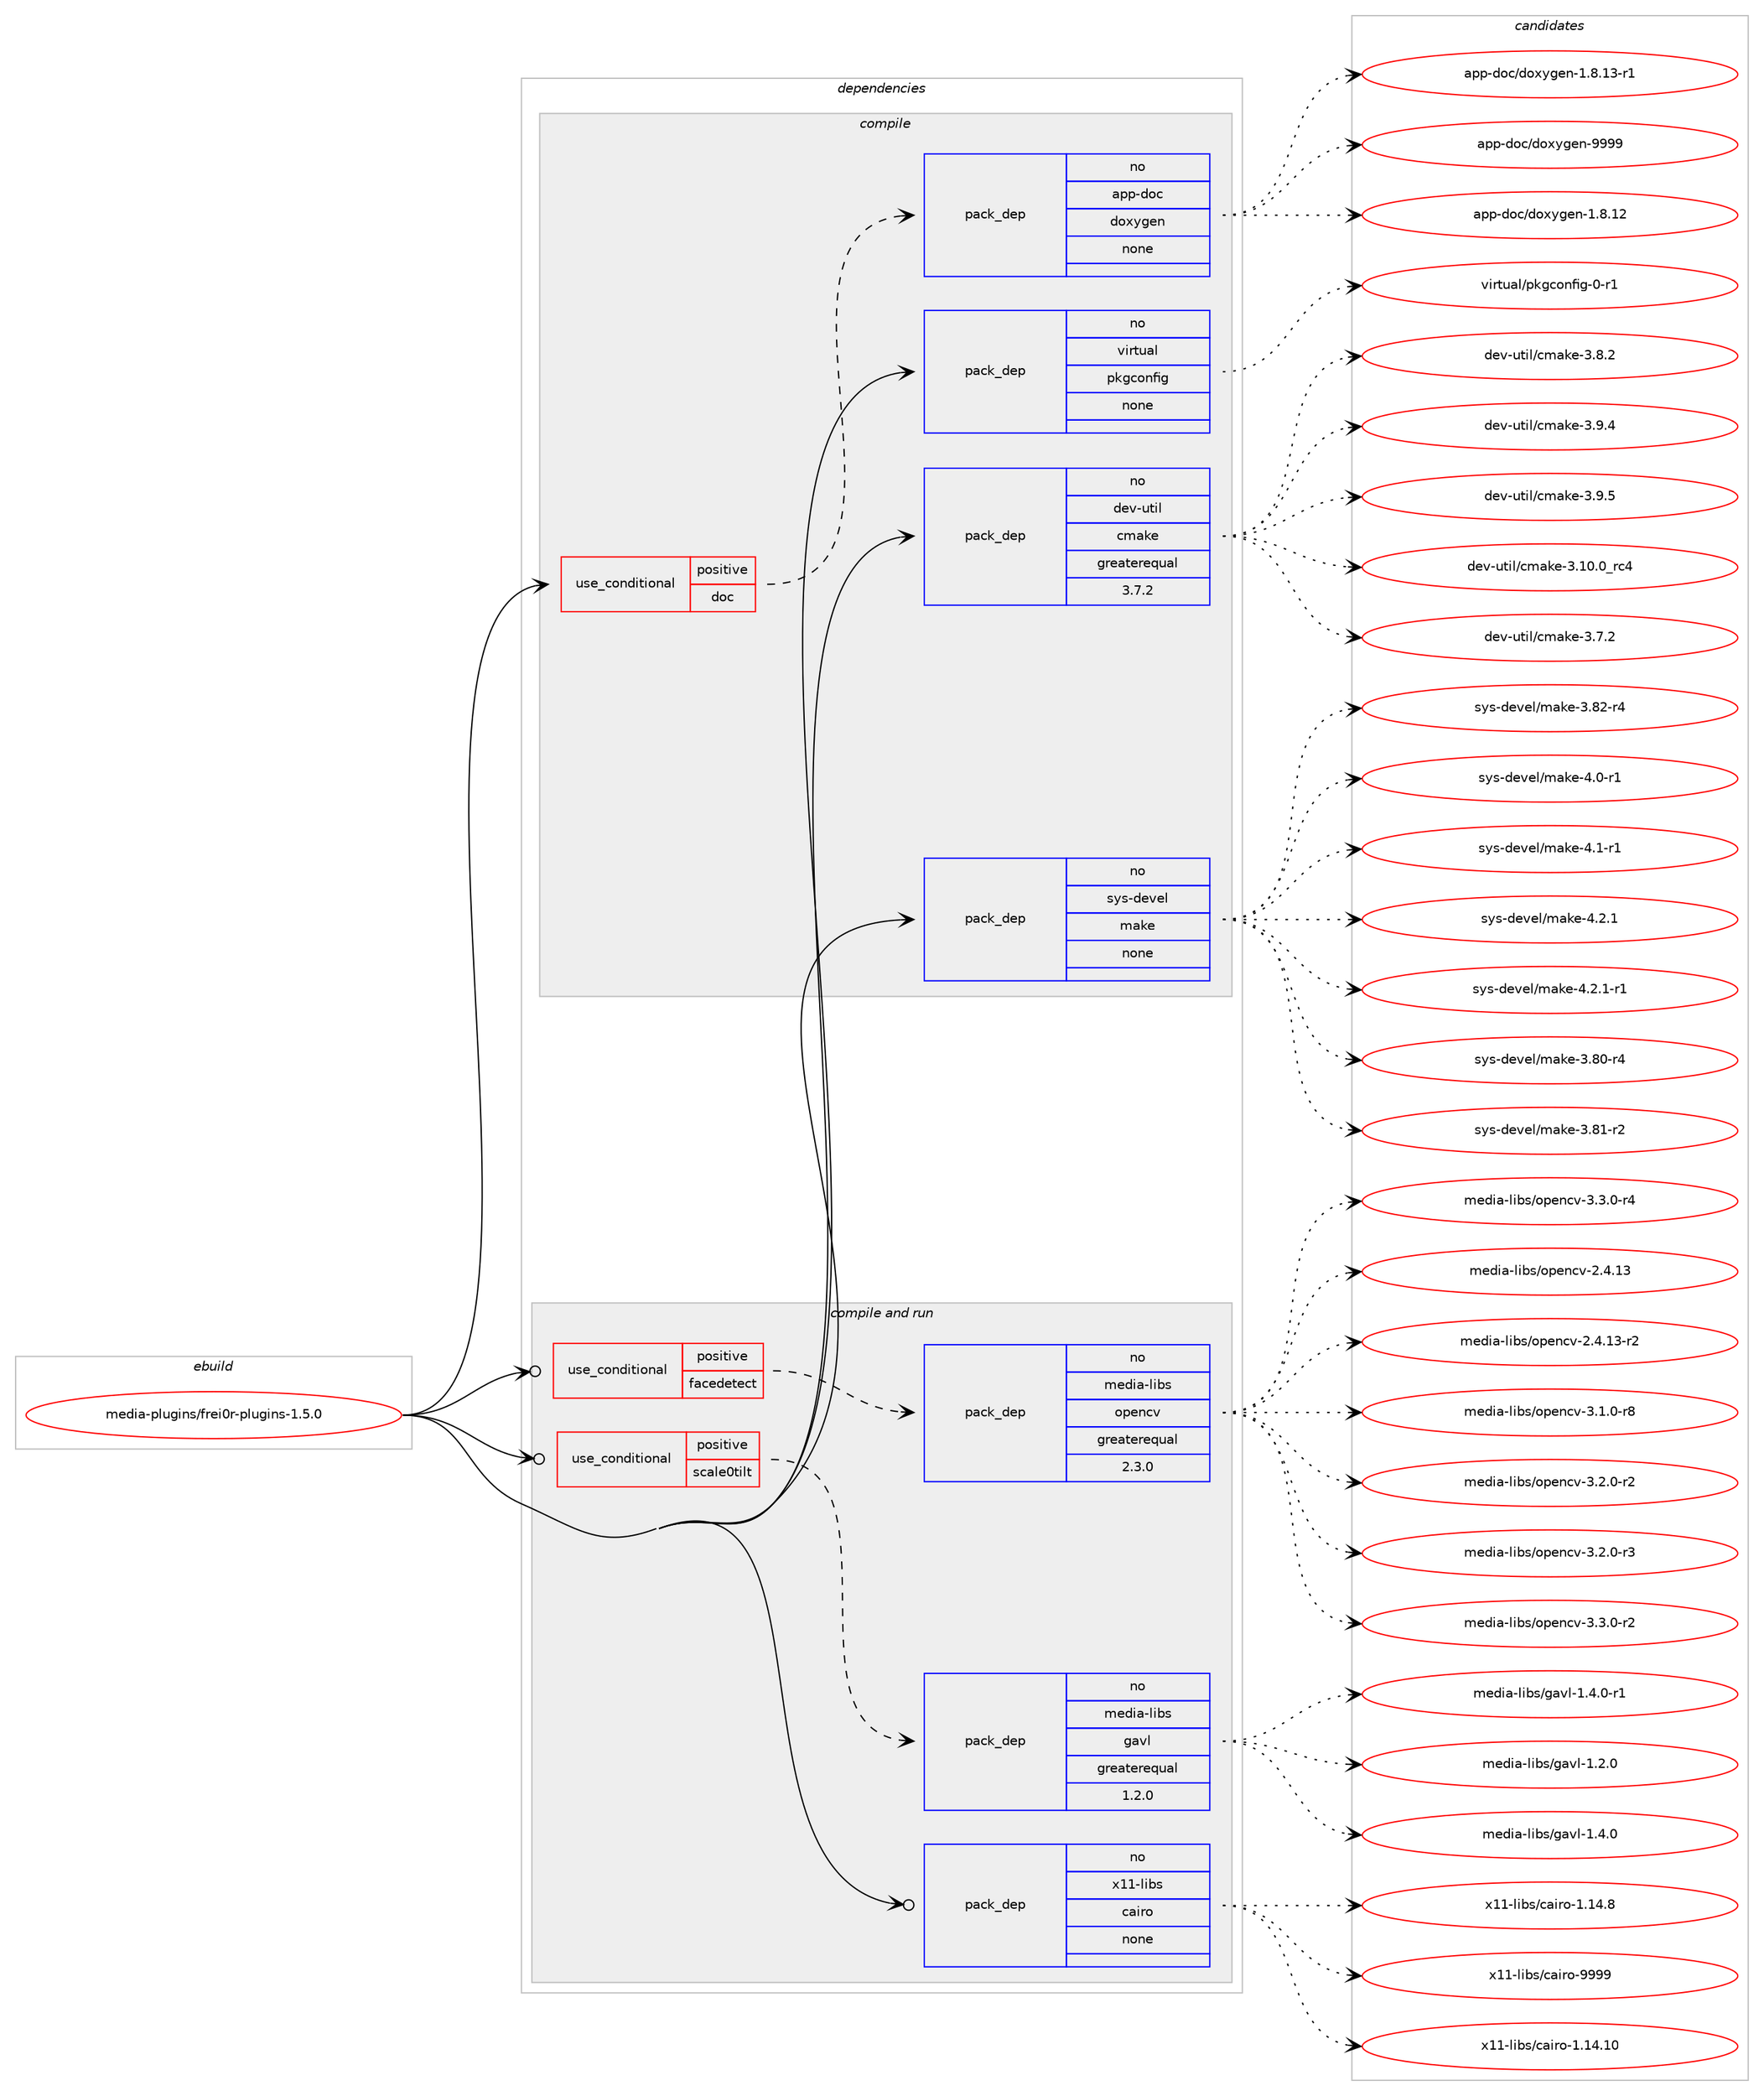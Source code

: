 digraph prolog {

# *************
# Graph options
# *************

newrank=true;
concentrate=true;
compound=true;
graph [rankdir=LR,fontname=Helvetica,fontsize=10,ranksep=1.5];#, ranksep=2.5, nodesep=0.2];
edge  [arrowhead=vee];
node  [fontname=Helvetica,fontsize=10];

# **********
# The ebuild
# **********

subgraph cluster_leftcol {
color=gray;
rank=same;
label=<<i>ebuild</i>>;
id [label="media-plugins/frei0r-plugins-1.5.0", color=red, width=4, href="../media-plugins/frei0r-plugins-1.5.0.svg"];
}

# ****************
# The dependencies
# ****************

subgraph cluster_midcol {
color=gray;
label=<<i>dependencies</i>>;
subgraph cluster_compile {
fillcolor="#eeeeee";
style=filled;
label=<<i>compile</i>>;
subgraph cond92082 {
dependency372298 [label=<<TABLE BORDER="0" CELLBORDER="1" CELLSPACING="0" CELLPADDING="4"><TR><TD ROWSPAN="3" CELLPADDING="10">use_conditional</TD></TR><TR><TD>positive</TD></TR><TR><TD>doc</TD></TR></TABLE>>, shape=none, color=red];
subgraph pack274244 {
dependency372299 [label=<<TABLE BORDER="0" CELLBORDER="1" CELLSPACING="0" CELLPADDING="4" WIDTH="220"><TR><TD ROWSPAN="6" CELLPADDING="30">pack_dep</TD></TR><TR><TD WIDTH="110">no</TD></TR><TR><TD>app-doc</TD></TR><TR><TD>doxygen</TD></TR><TR><TD>none</TD></TR><TR><TD></TD></TR></TABLE>>, shape=none, color=blue];
}
dependency372298:e -> dependency372299:w [weight=20,style="dashed",arrowhead="vee"];
}
id:e -> dependency372298:w [weight=20,style="solid",arrowhead="vee"];
subgraph pack274245 {
dependency372300 [label=<<TABLE BORDER="0" CELLBORDER="1" CELLSPACING="0" CELLPADDING="4" WIDTH="220"><TR><TD ROWSPAN="6" CELLPADDING="30">pack_dep</TD></TR><TR><TD WIDTH="110">no</TD></TR><TR><TD>dev-util</TD></TR><TR><TD>cmake</TD></TR><TR><TD>greaterequal</TD></TR><TR><TD>3.7.2</TD></TR></TABLE>>, shape=none, color=blue];
}
id:e -> dependency372300:w [weight=20,style="solid",arrowhead="vee"];
subgraph pack274246 {
dependency372301 [label=<<TABLE BORDER="0" CELLBORDER="1" CELLSPACING="0" CELLPADDING="4" WIDTH="220"><TR><TD ROWSPAN="6" CELLPADDING="30">pack_dep</TD></TR><TR><TD WIDTH="110">no</TD></TR><TR><TD>sys-devel</TD></TR><TR><TD>make</TD></TR><TR><TD>none</TD></TR><TR><TD></TD></TR></TABLE>>, shape=none, color=blue];
}
id:e -> dependency372301:w [weight=20,style="solid",arrowhead="vee"];
subgraph pack274247 {
dependency372302 [label=<<TABLE BORDER="0" CELLBORDER="1" CELLSPACING="0" CELLPADDING="4" WIDTH="220"><TR><TD ROWSPAN="6" CELLPADDING="30">pack_dep</TD></TR><TR><TD WIDTH="110">no</TD></TR><TR><TD>virtual</TD></TR><TR><TD>pkgconfig</TD></TR><TR><TD>none</TD></TR><TR><TD></TD></TR></TABLE>>, shape=none, color=blue];
}
id:e -> dependency372302:w [weight=20,style="solid",arrowhead="vee"];
}
subgraph cluster_compileandrun {
fillcolor="#eeeeee";
style=filled;
label=<<i>compile and run</i>>;
subgraph cond92083 {
dependency372303 [label=<<TABLE BORDER="0" CELLBORDER="1" CELLSPACING="0" CELLPADDING="4"><TR><TD ROWSPAN="3" CELLPADDING="10">use_conditional</TD></TR><TR><TD>positive</TD></TR><TR><TD>facedetect</TD></TR></TABLE>>, shape=none, color=red];
subgraph pack274248 {
dependency372304 [label=<<TABLE BORDER="0" CELLBORDER="1" CELLSPACING="0" CELLPADDING="4" WIDTH="220"><TR><TD ROWSPAN="6" CELLPADDING="30">pack_dep</TD></TR><TR><TD WIDTH="110">no</TD></TR><TR><TD>media-libs</TD></TR><TR><TD>opencv</TD></TR><TR><TD>greaterequal</TD></TR><TR><TD>2.3.0</TD></TR></TABLE>>, shape=none, color=blue];
}
dependency372303:e -> dependency372304:w [weight=20,style="dashed",arrowhead="vee"];
}
id:e -> dependency372303:w [weight=20,style="solid",arrowhead="odotvee"];
subgraph cond92084 {
dependency372305 [label=<<TABLE BORDER="0" CELLBORDER="1" CELLSPACING="0" CELLPADDING="4"><TR><TD ROWSPAN="3" CELLPADDING="10">use_conditional</TD></TR><TR><TD>positive</TD></TR><TR><TD>scale0tilt</TD></TR></TABLE>>, shape=none, color=red];
subgraph pack274249 {
dependency372306 [label=<<TABLE BORDER="0" CELLBORDER="1" CELLSPACING="0" CELLPADDING="4" WIDTH="220"><TR><TD ROWSPAN="6" CELLPADDING="30">pack_dep</TD></TR><TR><TD WIDTH="110">no</TD></TR><TR><TD>media-libs</TD></TR><TR><TD>gavl</TD></TR><TR><TD>greaterequal</TD></TR><TR><TD>1.2.0</TD></TR></TABLE>>, shape=none, color=blue];
}
dependency372305:e -> dependency372306:w [weight=20,style="dashed",arrowhead="vee"];
}
id:e -> dependency372305:w [weight=20,style="solid",arrowhead="odotvee"];
subgraph pack274250 {
dependency372307 [label=<<TABLE BORDER="0" CELLBORDER="1" CELLSPACING="0" CELLPADDING="4" WIDTH="220"><TR><TD ROWSPAN="6" CELLPADDING="30">pack_dep</TD></TR><TR><TD WIDTH="110">no</TD></TR><TR><TD>x11-libs</TD></TR><TR><TD>cairo</TD></TR><TR><TD>none</TD></TR><TR><TD></TD></TR></TABLE>>, shape=none, color=blue];
}
id:e -> dependency372307:w [weight=20,style="solid",arrowhead="odotvee"];
}
subgraph cluster_run {
fillcolor="#eeeeee";
style=filled;
label=<<i>run</i>>;
}
}

# **************
# The candidates
# **************

subgraph cluster_choices {
rank=same;
color=gray;
label=<<i>candidates</i>>;

subgraph choice274244 {
color=black;
nodesep=1;
choice9711211245100111994710011112012110310111045494656464950 [label="app-doc/doxygen-1.8.12", color=red, width=4,href="../app-doc/doxygen-1.8.12.svg"];
choice97112112451001119947100111120121103101110454946564649514511449 [label="app-doc/doxygen-1.8.13-r1", color=red, width=4,href="../app-doc/doxygen-1.8.13-r1.svg"];
choice971121124510011199471001111201211031011104557575757 [label="app-doc/doxygen-9999", color=red, width=4,href="../app-doc/doxygen-9999.svg"];
dependency372299:e -> choice9711211245100111994710011112012110310111045494656464950:w [style=dotted,weight="100"];
dependency372299:e -> choice97112112451001119947100111120121103101110454946564649514511449:w [style=dotted,weight="100"];
dependency372299:e -> choice971121124510011199471001111201211031011104557575757:w [style=dotted,weight="100"];
}
subgraph choice274245 {
color=black;
nodesep=1;
choice1001011184511711610510847991099710710145514649484648951149952 [label="dev-util/cmake-3.10.0_rc4", color=red, width=4,href="../dev-util/cmake-3.10.0_rc4.svg"];
choice10010111845117116105108479910997107101455146554650 [label="dev-util/cmake-3.7.2", color=red, width=4,href="../dev-util/cmake-3.7.2.svg"];
choice10010111845117116105108479910997107101455146564650 [label="dev-util/cmake-3.8.2", color=red, width=4,href="../dev-util/cmake-3.8.2.svg"];
choice10010111845117116105108479910997107101455146574652 [label="dev-util/cmake-3.9.4", color=red, width=4,href="../dev-util/cmake-3.9.4.svg"];
choice10010111845117116105108479910997107101455146574653 [label="dev-util/cmake-3.9.5", color=red, width=4,href="../dev-util/cmake-3.9.5.svg"];
dependency372300:e -> choice1001011184511711610510847991099710710145514649484648951149952:w [style=dotted,weight="100"];
dependency372300:e -> choice10010111845117116105108479910997107101455146554650:w [style=dotted,weight="100"];
dependency372300:e -> choice10010111845117116105108479910997107101455146564650:w [style=dotted,weight="100"];
dependency372300:e -> choice10010111845117116105108479910997107101455146574652:w [style=dotted,weight="100"];
dependency372300:e -> choice10010111845117116105108479910997107101455146574653:w [style=dotted,weight="100"];
}
subgraph choice274246 {
color=black;
nodesep=1;
choice11512111545100101118101108471099710710145514656484511452 [label="sys-devel/make-3.80-r4", color=red, width=4,href="../sys-devel/make-3.80-r4.svg"];
choice11512111545100101118101108471099710710145514656494511450 [label="sys-devel/make-3.81-r2", color=red, width=4,href="../sys-devel/make-3.81-r2.svg"];
choice11512111545100101118101108471099710710145514656504511452 [label="sys-devel/make-3.82-r4", color=red, width=4,href="../sys-devel/make-3.82-r4.svg"];
choice115121115451001011181011084710997107101455246484511449 [label="sys-devel/make-4.0-r1", color=red, width=4,href="../sys-devel/make-4.0-r1.svg"];
choice115121115451001011181011084710997107101455246494511449 [label="sys-devel/make-4.1-r1", color=red, width=4,href="../sys-devel/make-4.1-r1.svg"];
choice115121115451001011181011084710997107101455246504649 [label="sys-devel/make-4.2.1", color=red, width=4,href="../sys-devel/make-4.2.1.svg"];
choice1151211154510010111810110847109971071014552465046494511449 [label="sys-devel/make-4.2.1-r1", color=red, width=4,href="../sys-devel/make-4.2.1-r1.svg"];
dependency372301:e -> choice11512111545100101118101108471099710710145514656484511452:w [style=dotted,weight="100"];
dependency372301:e -> choice11512111545100101118101108471099710710145514656494511450:w [style=dotted,weight="100"];
dependency372301:e -> choice11512111545100101118101108471099710710145514656504511452:w [style=dotted,weight="100"];
dependency372301:e -> choice115121115451001011181011084710997107101455246484511449:w [style=dotted,weight="100"];
dependency372301:e -> choice115121115451001011181011084710997107101455246494511449:w [style=dotted,weight="100"];
dependency372301:e -> choice115121115451001011181011084710997107101455246504649:w [style=dotted,weight="100"];
dependency372301:e -> choice1151211154510010111810110847109971071014552465046494511449:w [style=dotted,weight="100"];
}
subgraph choice274247 {
color=black;
nodesep=1;
choice11810511411611797108471121071039911111010210510345484511449 [label="virtual/pkgconfig-0-r1", color=red, width=4,href="../virtual/pkgconfig-0-r1.svg"];
dependency372302:e -> choice11810511411611797108471121071039911111010210510345484511449:w [style=dotted,weight="100"];
}
subgraph choice274248 {
color=black;
nodesep=1;
choice109101100105974510810598115471111121011109911845504652464951 [label="media-libs/opencv-2.4.13", color=red, width=4,href="../media-libs/opencv-2.4.13.svg"];
choice1091011001059745108105981154711111210111099118455046524649514511450 [label="media-libs/opencv-2.4.13-r2", color=red, width=4,href="../media-libs/opencv-2.4.13-r2.svg"];
choice10910110010597451081059811547111112101110991184551464946484511456 [label="media-libs/opencv-3.1.0-r8", color=red, width=4,href="../media-libs/opencv-3.1.0-r8.svg"];
choice10910110010597451081059811547111112101110991184551465046484511450 [label="media-libs/opencv-3.2.0-r2", color=red, width=4,href="../media-libs/opencv-3.2.0-r2.svg"];
choice10910110010597451081059811547111112101110991184551465046484511451 [label="media-libs/opencv-3.2.0-r3", color=red, width=4,href="../media-libs/opencv-3.2.0-r3.svg"];
choice10910110010597451081059811547111112101110991184551465146484511450 [label="media-libs/opencv-3.3.0-r2", color=red, width=4,href="../media-libs/opencv-3.3.0-r2.svg"];
choice10910110010597451081059811547111112101110991184551465146484511452 [label="media-libs/opencv-3.3.0-r4", color=red, width=4,href="../media-libs/opencv-3.3.0-r4.svg"];
dependency372304:e -> choice109101100105974510810598115471111121011109911845504652464951:w [style=dotted,weight="100"];
dependency372304:e -> choice1091011001059745108105981154711111210111099118455046524649514511450:w [style=dotted,weight="100"];
dependency372304:e -> choice10910110010597451081059811547111112101110991184551464946484511456:w [style=dotted,weight="100"];
dependency372304:e -> choice10910110010597451081059811547111112101110991184551465046484511450:w [style=dotted,weight="100"];
dependency372304:e -> choice10910110010597451081059811547111112101110991184551465046484511451:w [style=dotted,weight="100"];
dependency372304:e -> choice10910110010597451081059811547111112101110991184551465146484511450:w [style=dotted,weight="100"];
dependency372304:e -> choice10910110010597451081059811547111112101110991184551465146484511452:w [style=dotted,weight="100"];
}
subgraph choice274249 {
color=black;
nodesep=1;
choice1091011001059745108105981154710397118108454946504648 [label="media-libs/gavl-1.2.0", color=red, width=4,href="../media-libs/gavl-1.2.0.svg"];
choice1091011001059745108105981154710397118108454946524648 [label="media-libs/gavl-1.4.0", color=red, width=4,href="../media-libs/gavl-1.4.0.svg"];
choice10910110010597451081059811547103971181084549465246484511449 [label="media-libs/gavl-1.4.0-r1", color=red, width=4,href="../media-libs/gavl-1.4.0-r1.svg"];
dependency372306:e -> choice1091011001059745108105981154710397118108454946504648:w [style=dotted,weight="100"];
dependency372306:e -> choice1091011001059745108105981154710397118108454946524648:w [style=dotted,weight="100"];
dependency372306:e -> choice10910110010597451081059811547103971181084549465246484511449:w [style=dotted,weight="100"];
}
subgraph choice274250 {
color=black;
nodesep=1;
choice120494945108105981154799971051141114549464952464948 [label="x11-libs/cairo-1.14.10", color=red, width=4,href="../x11-libs/cairo-1.14.10.svg"];
choice1204949451081059811547999710511411145494649524656 [label="x11-libs/cairo-1.14.8", color=red, width=4,href="../x11-libs/cairo-1.14.8.svg"];
choice120494945108105981154799971051141114557575757 [label="x11-libs/cairo-9999", color=red, width=4,href="../x11-libs/cairo-9999.svg"];
dependency372307:e -> choice120494945108105981154799971051141114549464952464948:w [style=dotted,weight="100"];
dependency372307:e -> choice1204949451081059811547999710511411145494649524656:w [style=dotted,weight="100"];
dependency372307:e -> choice120494945108105981154799971051141114557575757:w [style=dotted,weight="100"];
}
}

}
